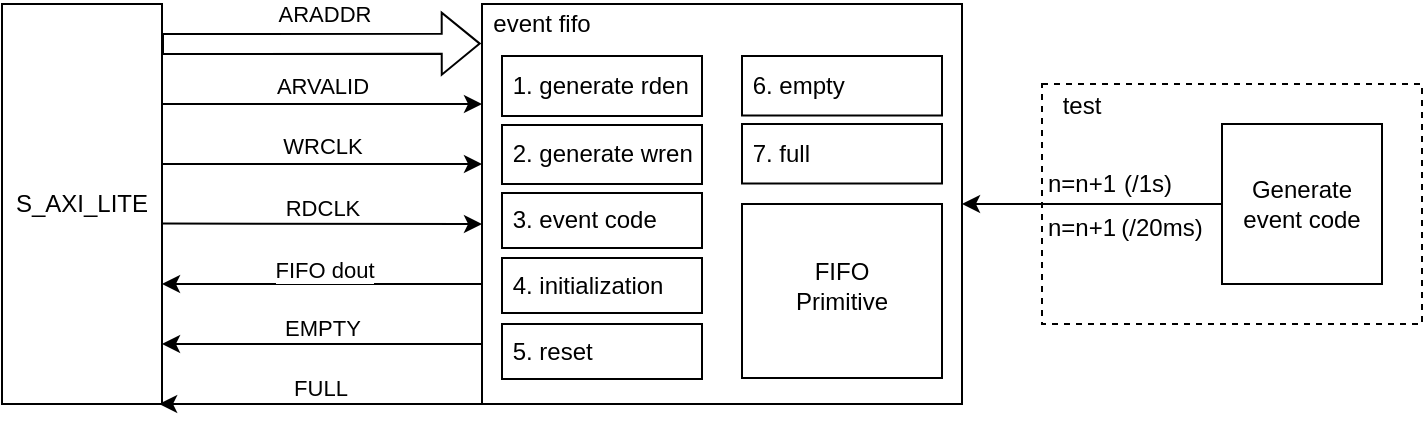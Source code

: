 <mxfile version="20.0.1" type="github">
  <diagram id="-LhsDucrHnpyTGSc9BmT" name="Page-1">
    <mxGraphModel dx="834" dy="443" grid="1" gridSize="10" guides="1" tooltips="1" connect="1" arrows="1" fold="1" page="1" pageScale="1" pageWidth="1654" pageHeight="2336" math="0" shadow="0">
      <root>
        <mxCell id="0" />
        <mxCell id="1" parent="0" />
        <mxCell id="GZpuCzKADMGGE4YqBJ1V-8" style="edgeStyle=orthogonalEdgeStyle;rounded=0;orthogonalLoop=1;jettySize=auto;html=1;exitX=0.006;exitY=0.7;exitDx=0;exitDy=0;exitPerimeter=0;" parent="1" source="GZpuCzKADMGGE4YqBJ1V-1" edge="1">
          <mxGeometry relative="1" as="geometry">
            <mxPoint x="720" y="980" as="targetPoint" />
            <Array as="points" />
          </mxGeometry>
        </mxCell>
        <mxCell id="GZpuCzKADMGGE4YqBJ1V-9" value="FIFO dout" style="edgeLabel;html=1;align=center;verticalAlign=middle;resizable=0;points=[];" parent="GZpuCzKADMGGE4YqBJ1V-8" vertex="1" connectable="0">
          <mxGeometry x="0.181" y="2" relative="1" as="geometry">
            <mxPoint x="14" y="-10" as="offset" />
          </mxGeometry>
        </mxCell>
        <mxCell id="GZpuCzKADMGGE4YqBJ1V-1" value="" style="rounded=0;whiteSpace=wrap;html=1;" parent="1" vertex="1">
          <mxGeometry x="880" y="840" width="240" height="200" as="geometry" />
        </mxCell>
        <mxCell id="GZpuCzKADMGGE4YqBJ1V-3" style="edgeStyle=orthogonalEdgeStyle;rounded=0;orthogonalLoop=1;jettySize=auto;html=1;exitX=1;exitY=0.25;exitDx=0;exitDy=0;entryX=0;entryY=0.25;entryDx=0;entryDy=0;" parent="1" source="GZpuCzKADMGGE4YqBJ1V-2" target="GZpuCzKADMGGE4YqBJ1V-1" edge="1">
          <mxGeometry relative="1" as="geometry" />
        </mxCell>
        <mxCell id="GZpuCzKADMGGE4YqBJ1V-4" value="ARVALID" style="edgeLabel;html=1;align=center;verticalAlign=middle;resizable=0;points=[];" parent="GZpuCzKADMGGE4YqBJ1V-3" vertex="1" connectable="0">
          <mxGeometry x="0.176" y="-1" relative="1" as="geometry">
            <mxPoint x="-14" y="-10" as="offset" />
          </mxGeometry>
        </mxCell>
        <mxCell id="GZpuCzKADMGGE4YqBJ1V-10" style="edgeStyle=orthogonalEdgeStyle;rounded=0;orthogonalLoop=1;jettySize=auto;html=1;exitX=0.999;exitY=0.549;exitDx=0;exitDy=0;exitPerimeter=0;" parent="1" source="GZpuCzKADMGGE4YqBJ1V-2" edge="1">
          <mxGeometry relative="1" as="geometry">
            <mxPoint x="880" y="950" as="targetPoint" />
            <Array as="points">
              <mxPoint x="880" y="950" />
            </Array>
          </mxGeometry>
        </mxCell>
        <mxCell id="GZpuCzKADMGGE4YqBJ1V-15" value="RDCLK" style="edgeLabel;html=1;align=center;verticalAlign=middle;resizable=0;points=[];" parent="GZpuCzKADMGGE4YqBJ1V-10" vertex="1" connectable="0">
          <mxGeometry x="0.162" y="-1" relative="1" as="geometry">
            <mxPoint x="-13" y="-9" as="offset" />
          </mxGeometry>
        </mxCell>
        <mxCell id="GZpuCzKADMGGE4YqBJ1V-2" value="S_AXI_LITE" style="rounded=0;whiteSpace=wrap;html=1;" parent="1" vertex="1">
          <mxGeometry x="640" y="840" width="80" height="200" as="geometry" />
        </mxCell>
        <mxCell id="GZpuCzKADMGGE4YqBJ1V-5" value="" style="shape=flexArrow;endArrow=classic;html=1;rounded=0;entryX=-0.008;entryY=0.099;entryDx=0;entryDy=0;entryPerimeter=0;" parent="1" edge="1">
          <mxGeometry width="50" height="50" relative="1" as="geometry">
            <mxPoint x="720" y="860" as="sourcePoint" />
            <mxPoint x="879.36" y="859.8" as="targetPoint" />
          </mxGeometry>
        </mxCell>
        <mxCell id="GZpuCzKADMGGE4YqBJ1V-7" value="ARADDR" style="edgeLabel;html=1;align=center;verticalAlign=middle;resizable=0;points=[];" parent="GZpuCzKADMGGE4YqBJ1V-5" vertex="1" connectable="0">
          <mxGeometry x="-0.115" y="-2" relative="1" as="geometry">
            <mxPoint x="10" y="-17" as="offset" />
          </mxGeometry>
        </mxCell>
        <mxCell id="GZpuCzKADMGGE4YqBJ1V-12" style="edgeStyle=orthogonalEdgeStyle;rounded=0;orthogonalLoop=1;jettySize=auto;html=1;exitX=1;exitY=0.5;exitDx=0;exitDy=0;entryX=0;entryY=0.5;entryDx=0;entryDy=0;" parent="1" edge="1">
          <mxGeometry relative="1" as="geometry">
            <mxPoint x="720" y="920" as="sourcePoint" />
            <mxPoint x="880" y="920" as="targetPoint" />
          </mxGeometry>
        </mxCell>
        <mxCell id="GZpuCzKADMGGE4YqBJ1V-13" value="WRCLK" style="edgeLabel;html=1;align=center;verticalAlign=middle;resizable=0;points=[];" parent="GZpuCzKADMGGE4YqBJ1V-12" vertex="1" connectable="0">
          <mxGeometry x="0.142" y="1" relative="1" as="geometry">
            <mxPoint x="-12" y="-8" as="offset" />
          </mxGeometry>
        </mxCell>
        <mxCell id="GZpuCzKADMGGE4YqBJ1V-18" style="edgeStyle=orthogonalEdgeStyle;rounded=0;orthogonalLoop=1;jettySize=auto;html=1;exitX=0;exitY=0.5;exitDx=0;exitDy=0;entryX=1;entryY=0.5;entryDx=0;entryDy=0;" parent="1" source="GZpuCzKADMGGE4YqBJ1V-17" target="GZpuCzKADMGGE4YqBJ1V-1" edge="1">
          <mxGeometry relative="1" as="geometry" />
        </mxCell>
        <mxCell id="GZpuCzKADMGGE4YqBJ1V-17" value="&lt;div&gt;Generate&lt;/div&gt;&lt;div&gt;event code&lt;/div&gt;" style="rounded=0;whiteSpace=wrap;html=1;" parent="1" vertex="1">
          <mxGeometry x="1250" y="900" width="80" height="80" as="geometry" />
        </mxCell>
        <mxCell id="GZpuCzKADMGGE4YqBJ1V-19" value="n=n+1" style="text;html=1;strokeColor=none;fillColor=none;align=center;verticalAlign=middle;whiteSpace=wrap;rounded=0;" parent="1" vertex="1">
          <mxGeometry x="1160" y="919" width="40" height="21" as="geometry" />
        </mxCell>
        <mxCell id="GZpuCzKADMGGE4YqBJ1V-20" value="(/1s)" style="text;html=1;strokeColor=none;fillColor=none;align=center;verticalAlign=middle;whiteSpace=wrap;rounded=0;" parent="1" vertex="1">
          <mxGeometry x="1193" y="919" width="40" height="21" as="geometry" />
        </mxCell>
        <mxCell id="GZpuCzKADMGGE4YqBJ1V-21" value="" style="rounded=0;whiteSpace=wrap;html=1;fillColor=none;" parent="1" vertex="1">
          <mxGeometry x="1010" y="940" width="100" height="87" as="geometry" />
        </mxCell>
        <mxCell id="GZpuCzKADMGGE4YqBJ1V-24" value="&lt;div&gt;FIFO&lt;/div&gt;&lt;div&gt;Primitive&lt;/div&gt;" style="text;html=1;strokeColor=none;fillColor=none;align=center;verticalAlign=middle;whiteSpace=wrap;rounded=0;" parent="1" vertex="1">
          <mxGeometry x="1030" y="965.75" width="60" height="30" as="geometry" />
        </mxCell>
        <mxCell id="GZpuCzKADMGGE4YqBJ1V-25" value="&amp;nbsp;1. generate rden" style="rounded=0;whiteSpace=wrap;html=1;fillColor=none;align=left;" parent="1" vertex="1">
          <mxGeometry x="890" y="866" width="100" height="30" as="geometry" />
        </mxCell>
        <mxCell id="GZpuCzKADMGGE4YqBJ1V-26" value="&amp;nbsp;2. generate wren" style="rounded=0;whiteSpace=wrap;html=1;fillColor=none;align=left;" parent="1" vertex="1">
          <mxGeometry x="890" y="900.5" width="100" height="29.5" as="geometry" />
        </mxCell>
        <mxCell id="GZpuCzKADMGGE4YqBJ1V-27" value="" style="rounded=0;whiteSpace=wrap;html=1;fillColor=none;dashed=1;" parent="1" vertex="1">
          <mxGeometry x="1160" y="880" width="190" height="120" as="geometry" />
        </mxCell>
        <mxCell id="GZpuCzKADMGGE4YqBJ1V-28" value="test" style="text;html=1;strokeColor=none;fillColor=none;align=center;verticalAlign=middle;whiteSpace=wrap;rounded=0;dashed=1;" parent="1" vertex="1">
          <mxGeometry x="1160" y="880.5" width="40" height="20" as="geometry" />
        </mxCell>
        <mxCell id="GZpuCzKADMGGE4YqBJ1V-30" value="&amp;nbsp;3. event code" style="rounded=0;whiteSpace=wrap;html=1;fillColor=none;align=left;" parent="1" vertex="1">
          <mxGeometry x="890" y="934.5" width="100" height="27.5" as="geometry" />
        </mxCell>
        <mxCell id="GZpuCzKADMGGE4YqBJ1V-31" value="event fifo" style="text;html=1;strokeColor=none;fillColor=none;align=center;verticalAlign=middle;whiteSpace=wrap;rounded=0;dashed=1;" parent="1" vertex="1">
          <mxGeometry x="880" y="840" width="60" height="20" as="geometry" />
        </mxCell>
        <mxCell id="GZpuCzKADMGGE4YqBJ1V-33" value="&amp;nbsp;4. initialization" style="rounded=0;whiteSpace=wrap;html=1;fillColor=none;align=left;" parent="1" vertex="1">
          <mxGeometry x="890" y="967" width="100" height="27.5" as="geometry" />
        </mxCell>
        <mxCell id="GZpuCzKADMGGE4YqBJ1V-34" value="&amp;nbsp;5. reset" style="rounded=0;whiteSpace=wrap;html=1;fillColor=none;align=left;" parent="1" vertex="1">
          <mxGeometry x="890" y="1000" width="100" height="27.5" as="geometry" />
        </mxCell>
        <mxCell id="thS4eRWoPYg2XnfyWAwR-3" value="&amp;nbsp;6. empty" style="rounded=0;whiteSpace=wrap;html=1;fillColor=none;align=left;" vertex="1" parent="1">
          <mxGeometry x="1010" y="866" width="100" height="29.75" as="geometry" />
        </mxCell>
        <mxCell id="thS4eRWoPYg2XnfyWAwR-5" value="&amp;nbsp;7. full" style="rounded=0;whiteSpace=wrap;html=1;fillColor=none;align=left;" vertex="1" parent="1">
          <mxGeometry x="1010" y="900" width="100" height="29.75" as="geometry" />
        </mxCell>
        <mxCell id="thS4eRWoPYg2XnfyWAwR-6" style="edgeStyle=orthogonalEdgeStyle;rounded=0;orthogonalLoop=1;jettySize=auto;html=1;" edge="1" parent="1">
          <mxGeometry relative="1" as="geometry">
            <mxPoint x="880" y="1010" as="sourcePoint" />
            <mxPoint x="720" y="1010" as="targetPoint" />
            <Array as="points" />
          </mxGeometry>
        </mxCell>
        <mxCell id="thS4eRWoPYg2XnfyWAwR-7" value="EMPTY" style="edgeLabel;html=1;align=center;verticalAlign=middle;resizable=0;points=[];" vertex="1" connectable="0" parent="thS4eRWoPYg2XnfyWAwR-6">
          <mxGeometry x="0.181" y="2" relative="1" as="geometry">
            <mxPoint x="14" y="-10" as="offset" />
          </mxGeometry>
        </mxCell>
        <mxCell id="thS4eRWoPYg2XnfyWAwR-8" style="edgeStyle=orthogonalEdgeStyle;rounded=0;orthogonalLoop=1;jettySize=auto;html=1;exitX=0.006;exitY=0.7;exitDx=0;exitDy=0;exitPerimeter=0;" edge="1" parent="1">
          <mxGeometry relative="1" as="geometry">
            <mxPoint x="880" y="1040" as="sourcePoint" />
            <mxPoint x="718.56" y="1040" as="targetPoint" />
            <Array as="points" />
          </mxGeometry>
        </mxCell>
        <mxCell id="thS4eRWoPYg2XnfyWAwR-9" value="FULL" style="edgeLabel;html=1;align=center;verticalAlign=middle;resizable=0;points=[];" vertex="1" connectable="0" parent="thS4eRWoPYg2XnfyWAwR-8">
          <mxGeometry x="0.181" y="2" relative="1" as="geometry">
            <mxPoint x="14" y="-10" as="offset" />
          </mxGeometry>
        </mxCell>
        <mxCell id="thS4eRWoPYg2XnfyWAwR-12" value="n=n+1" style="text;html=1;strokeColor=none;fillColor=none;align=center;verticalAlign=middle;whiteSpace=wrap;rounded=0;" vertex="1" parent="1">
          <mxGeometry x="1160" y="941" width="40" height="21" as="geometry" />
        </mxCell>
        <mxCell id="thS4eRWoPYg2XnfyWAwR-15" value="(/20ms)" style="text;html=1;strokeColor=none;fillColor=none;align=center;verticalAlign=middle;whiteSpace=wrap;rounded=0;" vertex="1" parent="1">
          <mxGeometry x="1200" y="941" width="40" height="21" as="geometry" />
        </mxCell>
      </root>
    </mxGraphModel>
  </diagram>
</mxfile>
